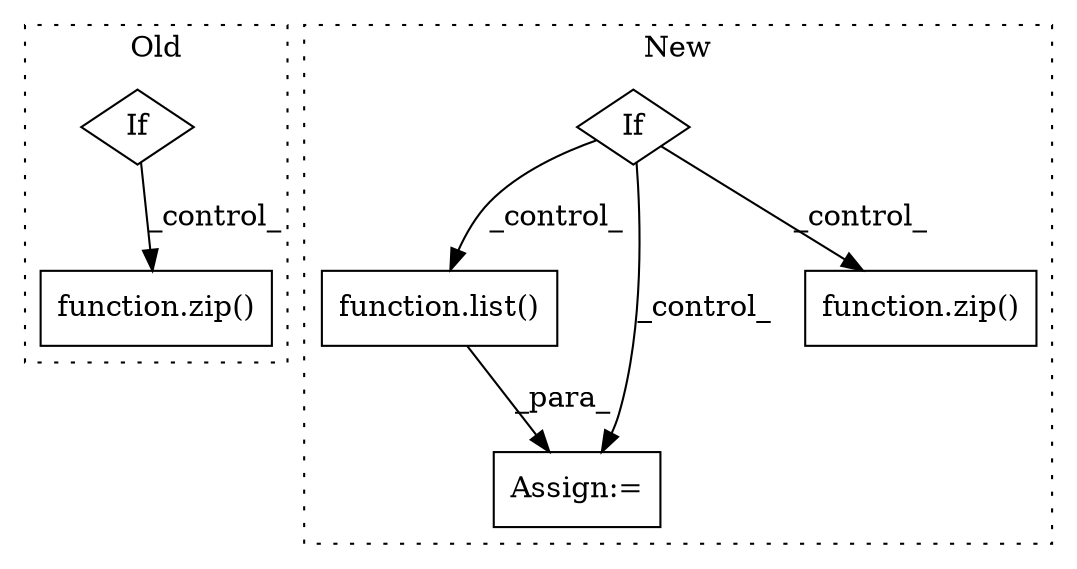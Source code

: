 digraph G {
subgraph cluster0 {
1 [label="function.zip()" a="75" s="978,1035" l="4,1" shape="box"];
5 [label="If" a="96" s="869" l="3" shape="diamond"];
label = "Old";
style="dotted";
}
subgraph cluster1 {
2 [label="function.list()" a="75" s="1488,1523" l="5,1" shape="box"];
3 [label="Assign:=" a="68" s="1485" l="3" shape="box"];
4 [label="If" a="96" s="1114" l="3" shape="diamond"];
6 [label="function.zip()" a="75" s="1353,1358" l="4,6" shape="box"];
label = "New";
style="dotted";
}
2 -> 3 [label="_para_"];
4 -> 6 [label="_control_"];
4 -> 2 [label="_control_"];
4 -> 3 [label="_control_"];
5 -> 1 [label="_control_"];
}